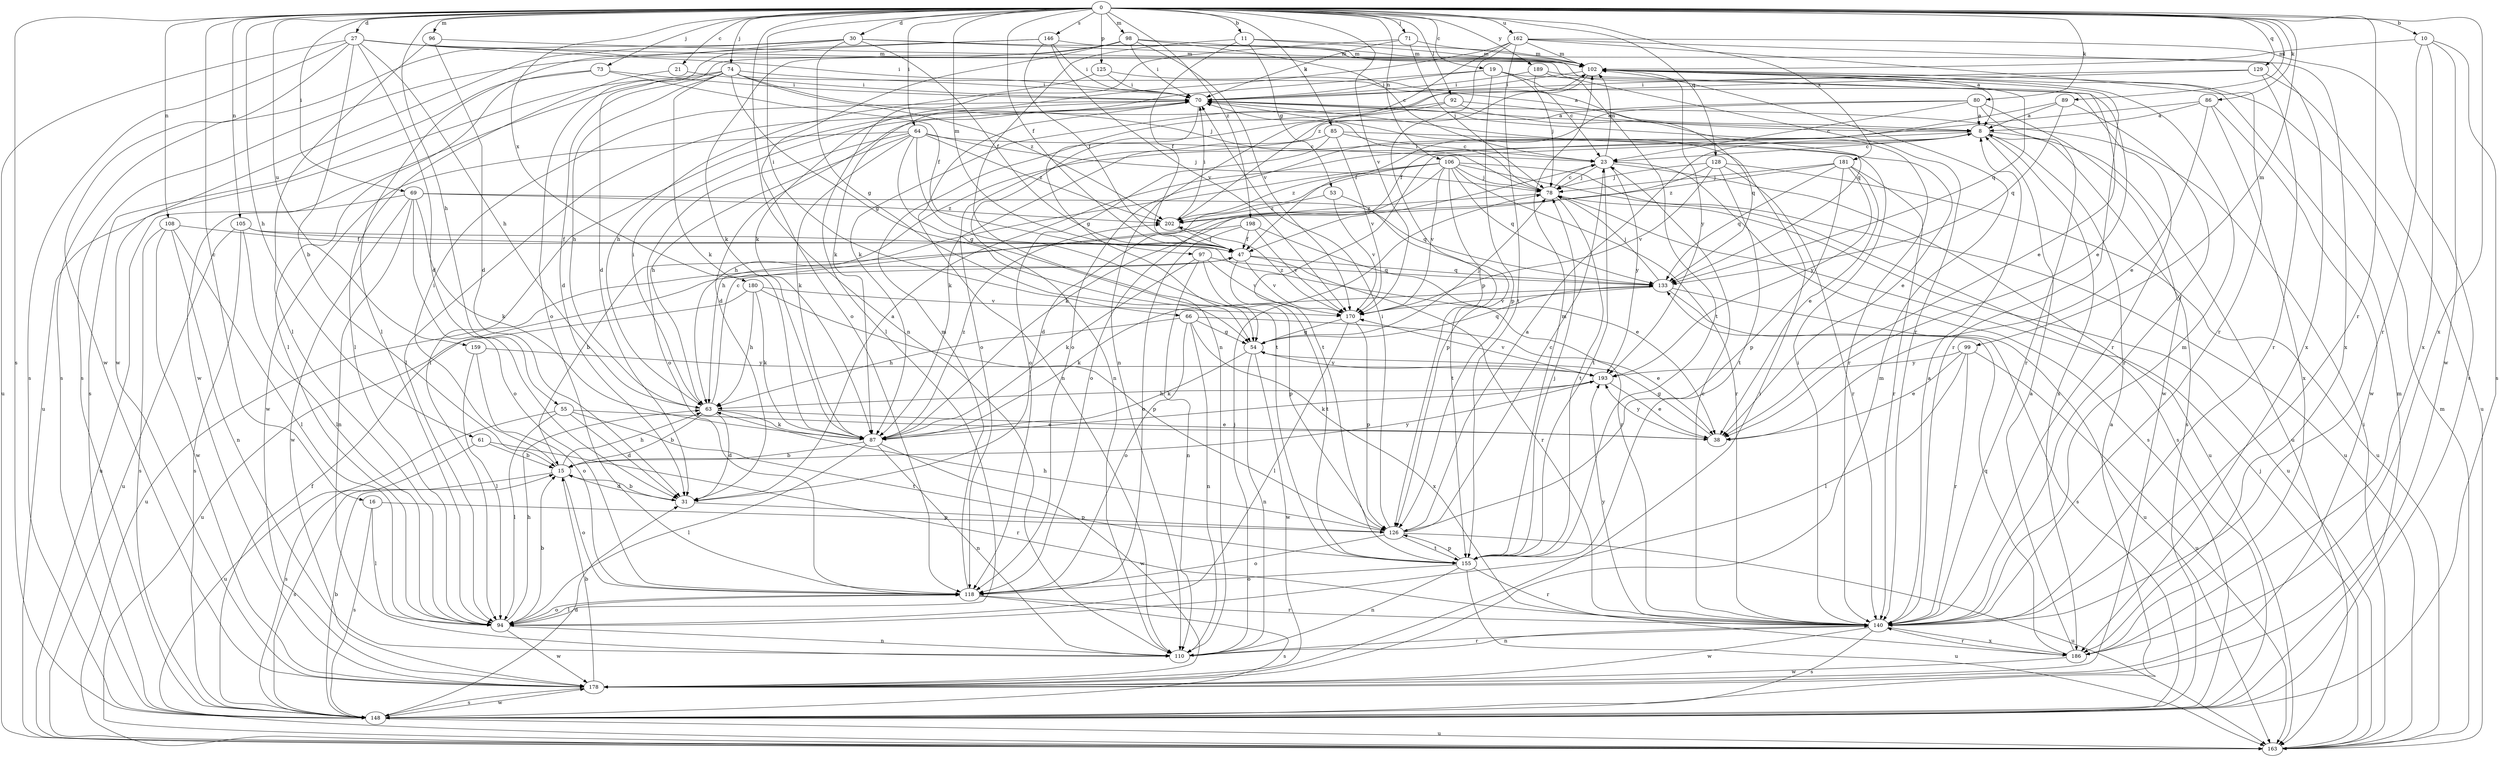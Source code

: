 strict digraph  {
0;
8;
10;
11;
15;
16;
19;
21;
23;
27;
30;
31;
38;
47;
53;
54;
55;
61;
63;
64;
66;
69;
70;
71;
73;
74;
78;
80;
85;
86;
87;
89;
92;
94;
96;
97;
98;
99;
102;
105;
106;
108;
110;
118;
125;
126;
128;
129;
133;
140;
146;
148;
155;
159;
162;
163;
170;
178;
180;
181;
186;
189;
193;
198;
202;
0 -> 10  [label=b];
0 -> 11  [label=b];
0 -> 16  [label=c];
0 -> 19  [label=c];
0 -> 21  [label=c];
0 -> 27  [label=d];
0 -> 30  [label=d];
0 -> 47  [label=f];
0 -> 55  [label=h];
0 -> 61  [label=h];
0 -> 64  [label=i];
0 -> 66  [label=i];
0 -> 69  [label=i];
0 -> 71  [label=j];
0 -> 73  [label=j];
0 -> 74  [label=j];
0 -> 80  [label=k];
0 -> 85  [label=k];
0 -> 86  [label=k];
0 -> 89  [label=l];
0 -> 92  [label=l];
0 -> 96  [label=m];
0 -> 97  [label=m];
0 -> 98  [label=m];
0 -> 99  [label=m];
0 -> 105  [label=n];
0 -> 106  [label=n];
0 -> 108  [label=n];
0 -> 110  [label=n];
0 -> 125  [label=p];
0 -> 128  [label=q];
0 -> 129  [label=q];
0 -> 140  [label=r];
0 -> 146  [label=s];
0 -> 148  [label=s];
0 -> 159  [label=u];
0 -> 162  [label=u];
0 -> 170  [label=v];
0 -> 180  [label=x];
0 -> 181  [label=x];
0 -> 186  [label=x];
0 -> 189  [label=y];
0 -> 198  [label=z];
8 -> 23  [label=c];
8 -> 63  [label=h];
8 -> 148  [label=s];
8 -> 155  [label=t];
8 -> 163  [label=u];
8 -> 186  [label=x];
10 -> 102  [label=m];
10 -> 140  [label=r];
10 -> 148  [label=s];
10 -> 178  [label=w];
10 -> 186  [label=x];
11 -> 47  [label=f];
11 -> 53  [label=g];
11 -> 102  [label=m];
11 -> 110  [label=n];
11 -> 186  [label=x];
15 -> 31  [label=d];
15 -> 63  [label=h];
15 -> 70  [label=i];
15 -> 118  [label=o];
15 -> 148  [label=s];
15 -> 193  [label=y];
16 -> 94  [label=l];
16 -> 126  [label=p];
16 -> 148  [label=s];
19 -> 38  [label=e];
19 -> 70  [label=i];
19 -> 78  [label=j];
19 -> 87  [label=k];
19 -> 126  [label=p];
19 -> 140  [label=r];
21 -> 70  [label=i];
21 -> 94  [label=l];
23 -> 78  [label=j];
23 -> 102  [label=m];
23 -> 148  [label=s];
23 -> 155  [label=t];
23 -> 163  [label=u];
23 -> 193  [label=y];
27 -> 15  [label=b];
27 -> 31  [label=d];
27 -> 63  [label=h];
27 -> 70  [label=i];
27 -> 102  [label=m];
27 -> 140  [label=r];
27 -> 148  [label=s];
27 -> 163  [label=u];
27 -> 178  [label=w];
30 -> 8  [label=a];
30 -> 47  [label=f];
30 -> 54  [label=g];
30 -> 94  [label=l];
30 -> 102  [label=m];
30 -> 148  [label=s];
30 -> 178  [label=w];
31 -> 8  [label=a];
31 -> 15  [label=b];
31 -> 126  [label=p];
38 -> 54  [label=g];
38 -> 193  [label=y];
47 -> 133  [label=q];
47 -> 140  [label=r];
47 -> 155  [label=t];
47 -> 163  [label=u];
47 -> 170  [label=v];
53 -> 155  [label=t];
53 -> 170  [label=v];
53 -> 202  [label=z];
54 -> 78  [label=j];
54 -> 87  [label=k];
54 -> 110  [label=n];
54 -> 133  [label=q];
54 -> 178  [label=w];
54 -> 193  [label=y];
55 -> 31  [label=d];
55 -> 38  [label=e];
55 -> 94  [label=l];
55 -> 155  [label=t];
55 -> 163  [label=u];
61 -> 15  [label=b];
61 -> 140  [label=r];
61 -> 148  [label=s];
63 -> 15  [label=b];
63 -> 23  [label=c];
63 -> 31  [label=d];
63 -> 38  [label=e];
63 -> 70  [label=i];
63 -> 87  [label=k];
64 -> 23  [label=c];
64 -> 54  [label=g];
64 -> 63  [label=h];
64 -> 78  [label=j];
64 -> 87  [label=k];
64 -> 118  [label=o];
64 -> 155  [label=t];
64 -> 178  [label=w];
64 -> 202  [label=z];
66 -> 38  [label=e];
66 -> 54  [label=g];
66 -> 63  [label=h];
66 -> 110  [label=n];
66 -> 118  [label=o];
66 -> 186  [label=x];
69 -> 87  [label=k];
69 -> 110  [label=n];
69 -> 118  [label=o];
69 -> 133  [label=q];
69 -> 163  [label=u];
69 -> 178  [label=w];
69 -> 202  [label=z];
70 -> 8  [label=a];
70 -> 31  [label=d];
70 -> 54  [label=g];
70 -> 94  [label=l];
70 -> 110  [label=n];
70 -> 140  [label=r];
71 -> 70  [label=i];
71 -> 78  [label=j];
71 -> 94  [label=l];
71 -> 102  [label=m];
73 -> 47  [label=f];
73 -> 70  [label=i];
73 -> 94  [label=l];
73 -> 148  [label=s];
74 -> 8  [label=a];
74 -> 31  [label=d];
74 -> 54  [label=g];
74 -> 63  [label=h];
74 -> 70  [label=i];
74 -> 78  [label=j];
74 -> 87  [label=k];
74 -> 163  [label=u];
74 -> 178  [label=w];
74 -> 202  [label=z];
78 -> 23  [label=c];
78 -> 70  [label=i];
78 -> 155  [label=t];
78 -> 163  [label=u];
78 -> 202  [label=z];
80 -> 8  [label=a];
80 -> 23  [label=c];
80 -> 47  [label=f];
80 -> 118  [label=o];
80 -> 140  [label=r];
80 -> 178  [label=w];
85 -> 23  [label=c];
85 -> 38  [label=e];
85 -> 87  [label=k];
85 -> 118  [label=o];
85 -> 170  [label=v];
86 -> 8  [label=a];
86 -> 38  [label=e];
86 -> 118  [label=o];
86 -> 178  [label=w];
86 -> 186  [label=x];
87 -> 15  [label=b];
87 -> 94  [label=l];
87 -> 110  [label=n];
87 -> 178  [label=w];
87 -> 202  [label=z];
89 -> 8  [label=a];
89 -> 47  [label=f];
89 -> 133  [label=q];
89 -> 140  [label=r];
92 -> 8  [label=a];
92 -> 94  [label=l];
92 -> 110  [label=n];
92 -> 133  [label=q];
94 -> 15  [label=b];
94 -> 63  [label=h];
94 -> 110  [label=n];
94 -> 118  [label=o];
94 -> 178  [label=w];
96 -> 31  [label=d];
96 -> 94  [label=l];
96 -> 102  [label=m];
97 -> 87  [label=k];
97 -> 110  [label=n];
97 -> 126  [label=p];
97 -> 133  [label=q];
97 -> 170  [label=v];
98 -> 23  [label=c];
98 -> 31  [label=d];
98 -> 70  [label=i];
98 -> 87  [label=k];
98 -> 102  [label=m];
98 -> 118  [label=o];
98 -> 170  [label=v];
99 -> 38  [label=e];
99 -> 94  [label=l];
99 -> 140  [label=r];
99 -> 163  [label=u];
99 -> 193  [label=y];
102 -> 70  [label=i];
102 -> 110  [label=n];
102 -> 133  [label=q];
102 -> 140  [label=r];
102 -> 193  [label=y];
105 -> 47  [label=f];
105 -> 94  [label=l];
105 -> 140  [label=r];
105 -> 148  [label=s];
105 -> 163  [label=u];
106 -> 31  [label=d];
106 -> 63  [label=h];
106 -> 78  [label=j];
106 -> 118  [label=o];
106 -> 126  [label=p];
106 -> 133  [label=q];
106 -> 140  [label=r];
106 -> 148  [label=s];
106 -> 163  [label=u];
106 -> 170  [label=v];
106 -> 202  [label=z];
108 -> 47  [label=f];
108 -> 94  [label=l];
108 -> 110  [label=n];
108 -> 148  [label=s];
108 -> 178  [label=w];
110 -> 78  [label=j];
110 -> 140  [label=r];
118 -> 94  [label=l];
118 -> 102  [label=m];
118 -> 140  [label=r];
118 -> 148  [label=s];
125 -> 63  [label=h];
125 -> 70  [label=i];
125 -> 133  [label=q];
126 -> 8  [label=a];
126 -> 23  [label=c];
126 -> 63  [label=h];
126 -> 70  [label=i];
126 -> 118  [label=o];
126 -> 155  [label=t];
126 -> 163  [label=u];
128 -> 78  [label=j];
128 -> 87  [label=k];
128 -> 140  [label=r];
128 -> 155  [label=t];
128 -> 163  [label=u];
128 -> 170  [label=v];
129 -> 70  [label=i];
129 -> 87  [label=k];
129 -> 140  [label=r];
129 -> 163  [label=u];
133 -> 78  [label=j];
133 -> 87  [label=k];
133 -> 148  [label=s];
133 -> 163  [label=u];
133 -> 170  [label=v];
140 -> 8  [label=a];
140 -> 23  [label=c];
140 -> 70  [label=i];
140 -> 102  [label=m];
140 -> 110  [label=n];
140 -> 148  [label=s];
140 -> 178  [label=w];
140 -> 186  [label=x];
140 -> 193  [label=y];
146 -> 47  [label=f];
146 -> 70  [label=i];
146 -> 102  [label=m];
146 -> 118  [label=o];
146 -> 148  [label=s];
146 -> 170  [label=v];
148 -> 8  [label=a];
148 -> 15  [label=b];
148 -> 31  [label=d];
148 -> 47  [label=f];
148 -> 102  [label=m];
148 -> 163  [label=u];
148 -> 178  [label=w];
155 -> 78  [label=j];
155 -> 102  [label=m];
155 -> 110  [label=n];
155 -> 118  [label=o];
155 -> 126  [label=p];
155 -> 140  [label=r];
155 -> 163  [label=u];
159 -> 94  [label=l];
159 -> 118  [label=o];
159 -> 193  [label=y];
162 -> 87  [label=k];
162 -> 102  [label=m];
162 -> 126  [label=p];
162 -> 140  [label=r];
162 -> 148  [label=s];
162 -> 155  [label=t];
162 -> 186  [label=x];
162 -> 202  [label=z];
163 -> 70  [label=i];
163 -> 78  [label=j];
163 -> 102  [label=m];
170 -> 54  [label=g];
170 -> 94  [label=l];
170 -> 126  [label=p];
170 -> 202  [label=z];
178 -> 15  [label=b];
178 -> 70  [label=i];
178 -> 102  [label=m];
178 -> 148  [label=s];
180 -> 63  [label=h];
180 -> 87  [label=k];
180 -> 126  [label=p];
180 -> 163  [label=u];
180 -> 170  [label=v];
181 -> 38  [label=e];
181 -> 78  [label=j];
181 -> 126  [label=p];
181 -> 133  [label=q];
181 -> 140  [label=r];
181 -> 193  [label=y];
181 -> 202  [label=z];
186 -> 8  [label=a];
186 -> 133  [label=q];
186 -> 140  [label=r];
186 -> 178  [label=w];
189 -> 23  [label=c];
189 -> 38  [label=e];
189 -> 70  [label=i];
189 -> 155  [label=t];
193 -> 38  [label=e];
193 -> 63  [label=h];
193 -> 87  [label=k];
193 -> 170  [label=v];
198 -> 15  [label=b];
198 -> 38  [label=e];
198 -> 47  [label=f];
198 -> 118  [label=o];
198 -> 170  [label=v];
202 -> 47  [label=f];
202 -> 70  [label=i];
}
